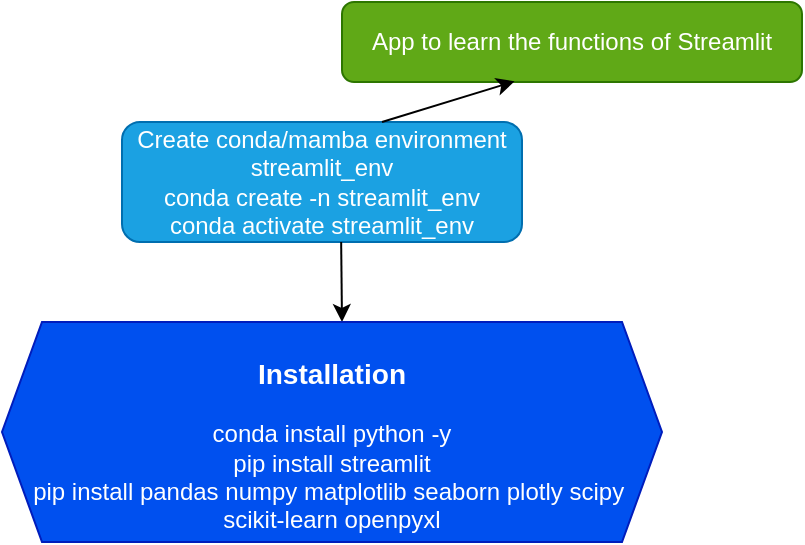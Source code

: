 <mxfile>
    <diagram id="McANphVOlObMf61RWlgP" name="Page-1">
        <mxGraphModel dx="832" dy="383" grid="1" gridSize="10" guides="0" tooltips="1" connect="1" arrows="1" fold="1" page="1" pageScale="1" pageWidth="850" pageHeight="1100" background="none" math="0" shadow="0">
            <root>
                <mxCell id="0"/>
                <mxCell id="1" parent="0"/>
                <mxCell id="3" value="Create conda/mamba environment streamlit_env&lt;div&gt;&lt;font style=&quot;color: rgb(255, 255, 255);&quot;&gt;conda create -n streamlit_env&lt;/font&gt;&lt;/div&gt;&lt;div&gt;&lt;font style=&quot;color: rgb(255, 255, 255);&quot;&gt;conda activate streamlit_env&lt;/font&gt;&lt;/div&gt;" style="rounded=1;whiteSpace=wrap;html=1;fillColor=#1ba1e2;fontColor=#ffffff;strokeColor=#006EAF;" parent="1" vertex="1">
                    <mxGeometry x="130" y="180" width="200" height="60" as="geometry"/>
                </mxCell>
                <mxCell id="6" value="App to learn the functions of Streamlit" style="rounded=1;whiteSpace=wrap;html=1;fillColor=#60a917;strokeColor=#2D7600;fontColor=#ffffff;labelBackgroundColor=none;" parent="1" vertex="1">
                    <mxGeometry x="240" y="120" width="230" height="40" as="geometry"/>
                </mxCell>
                <mxCell id="7" value="" style="endArrow=classic;html=1;" parent="1" edge="1">
                    <mxGeometry width="50" height="50" relative="1" as="geometry">
                        <mxPoint x="239.58" y="240" as="sourcePoint"/>
                        <mxPoint x="240" y="280" as="targetPoint"/>
                    </mxGeometry>
                </mxCell>
                <mxCell id="8" value="&lt;h3&gt;&lt;font style=&quot;color: rgb(255, 255, 255);&quot;&gt;Installation&lt;/font&gt;&lt;/h3&gt;&lt;div&gt;&lt;font style=&quot;color: rgb(255, 255, 255);&quot;&gt;conda install python -y&lt;/font&gt;&lt;/div&gt;&lt;div&gt;&lt;font style=&quot;color: rgb(255, 255, 255);&quot;&gt;pip install streamlit&lt;/font&gt;&lt;/div&gt;&lt;div&gt;&lt;font style=&quot;color: rgb(255, 255, 255);&quot;&gt;pip install pandas numpy matplotlib seaborn plotly scipy&amp;nbsp;&lt;/font&gt;&lt;/div&gt;&lt;div&gt;&lt;font style=&quot;color: rgb(255, 255, 255);&quot;&gt;scikit-learn openpyxl&lt;/font&gt;&lt;/div&gt;" style="shape=hexagon;perimeter=hexagonPerimeter2;whiteSpace=wrap;html=1;fixedSize=1;fillColor=#0050ef;strokeColor=#001DBC;fontColor=#EDEDED;" parent="1" vertex="1">
                    <mxGeometry x="70" y="280" width="330" height="110" as="geometry"/>
                </mxCell>
                <mxCell id="12" value="" style="endArrow=classic;html=1;entryX=0.375;entryY=0.992;entryDx=0;entryDy=0;entryPerimeter=0;exitX=0.65;exitY=0;exitDx=0;exitDy=0;exitPerimeter=0;" parent="1" source="3" target="6" edge="1">
                    <mxGeometry width="50" height="50" relative="1" as="geometry">
                        <mxPoint x="310" y="210" as="sourcePoint"/>
                        <mxPoint x="360" y="160" as="targetPoint"/>
                    </mxGeometry>
                </mxCell>
            </root>
        </mxGraphModel>
    </diagram>
</mxfile>